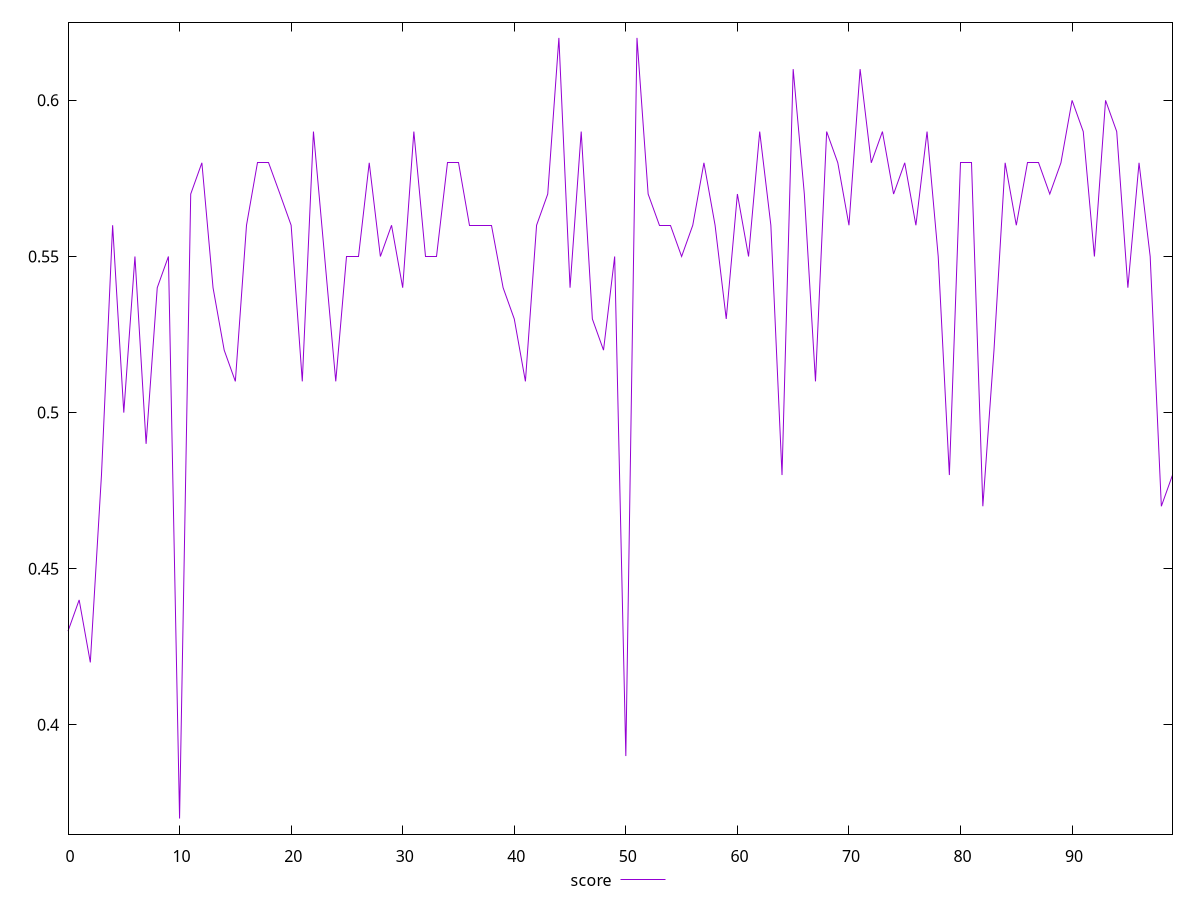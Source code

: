 reset

$score <<EOF
0 0.43
1 0.44
2 0.42
3 0.48
4 0.56
5 0.5
6 0.55
7 0.49
8 0.54
9 0.55
10 0.37
11 0.57
12 0.58
13 0.54
14 0.52
15 0.51
16 0.56
17 0.58
18 0.58
19 0.57
20 0.56
21 0.51
22 0.59
23 0.55
24 0.51
25 0.55
26 0.55
27 0.58
28 0.55
29 0.56
30 0.54
31 0.59
32 0.55
33 0.55
34 0.58
35 0.58
36 0.56
37 0.56
38 0.56
39 0.54
40 0.53
41 0.51
42 0.56
43 0.57
44 0.62
45 0.54
46 0.59
47 0.53
48 0.52
49 0.55
50 0.39
51 0.62
52 0.57
53 0.56
54 0.56
55 0.55
56 0.56
57 0.58
58 0.56
59 0.53
60 0.57
61 0.55
62 0.59
63 0.56
64 0.48
65 0.61
66 0.57
67 0.51
68 0.59
69 0.58
70 0.56
71 0.61
72 0.58
73 0.59
74 0.57
75 0.58
76 0.56
77 0.59
78 0.55
79 0.48
80 0.58
81 0.58
82 0.47
83 0.52
84 0.58
85 0.56
86 0.58
87 0.58
88 0.57
89 0.58
90 0.6
91 0.59
92 0.55
93 0.6
94 0.59
95 0.54
96 0.58
97 0.55
98 0.47
99 0.48
EOF

set key outside below
set xrange [0:99]
set yrange [0.365:0.625]
set trange [0.365:0.625]
set terminal svg size 640, 500 enhanced background rgb 'white'
set output "report_00025_2021-02-22T21:38:55.199Z/mainthread-work-breakdown/samples/pages/score/values.svg"

plot $score title "score" with line

reset

